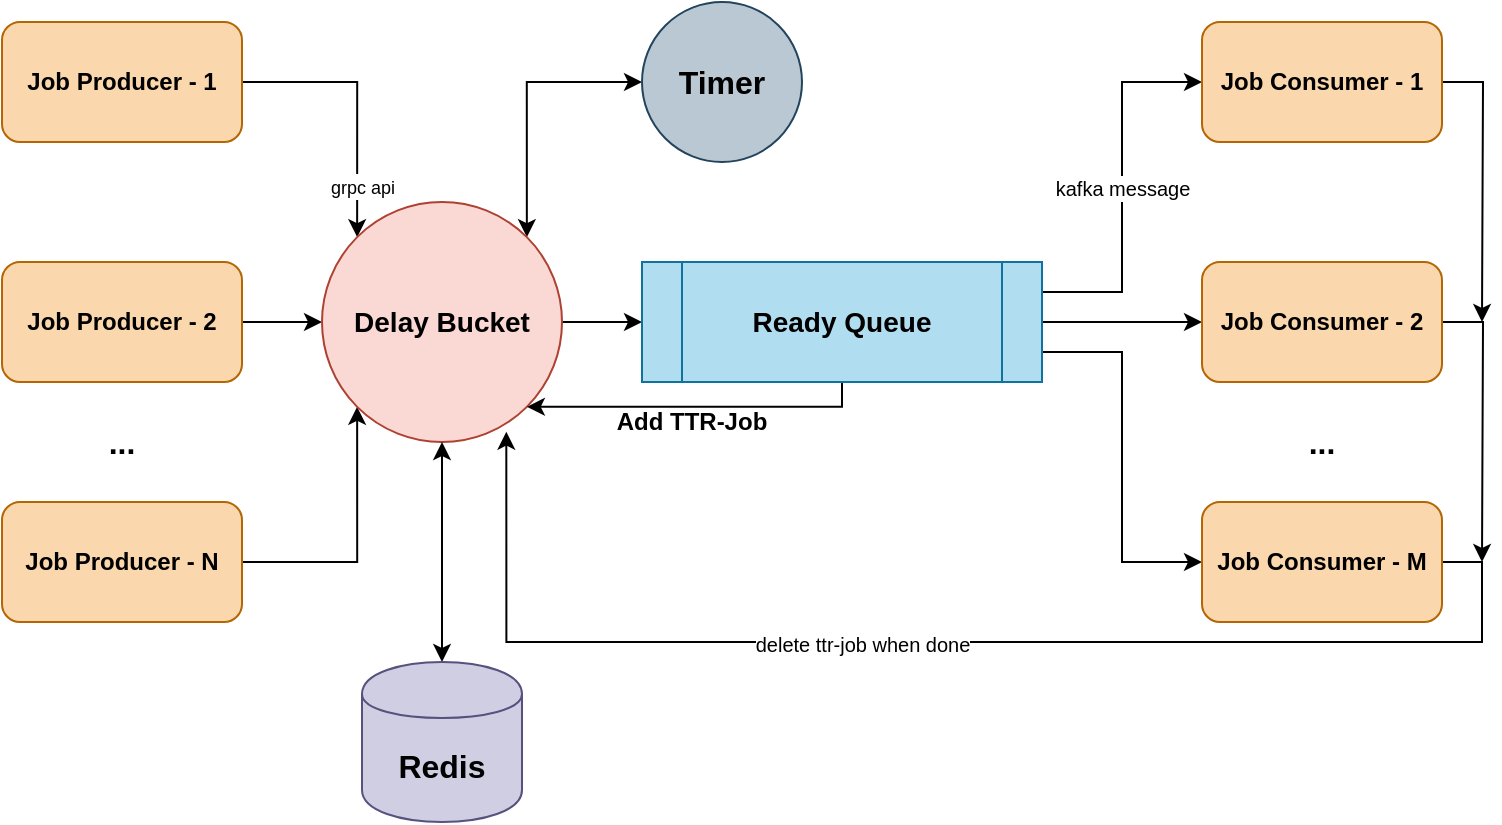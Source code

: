<mxfile version="13.0.3" type="device"><diagram id="h0XLHDd7yp8QdwvVZiS8" name="第 1 页"><mxGraphModel dx="1129" dy="688" grid="1" gridSize="10" guides="1" tooltips="1" connect="1" arrows="1" fold="1" page="1" pageScale="1" pageWidth="850" pageHeight="1100" math="0" shadow="0"><root><mxCell id="0"/><mxCell id="1" parent="0"/><mxCell id="OPzItB_99J5AGYM67SEJ-13" style="edgeStyle=orthogonalEdgeStyle;rounded=0;orthogonalLoop=1;jettySize=auto;html=1;exitX=0;exitY=0.5;exitDx=0;exitDy=0;entryX=1;entryY=0;entryDx=0;entryDy=0;endArrow=classic;endFill=1;startArrow=classic;startFill=1;" edge="1" parent="1" source="OPzItB_99J5AGYM67SEJ-1" target="OPzItB_99J5AGYM67SEJ-8"><mxGeometry relative="1" as="geometry"/></mxCell><mxCell id="OPzItB_99J5AGYM67SEJ-1" value="&lt;font style=&quot;font-size: 16px&quot;&gt;&lt;b&gt;Timer&lt;/b&gt;&lt;/font&gt;" style="ellipse;whiteSpace=wrap;html=1;aspect=fixed;fillColor=#bac8d3;strokeColor=#23445d;" vertex="1" parent="1"><mxGeometry x="360" y="150" width="80" height="80" as="geometry"/></mxCell><mxCell id="OPzItB_99J5AGYM67SEJ-9" style="edgeStyle=orthogonalEdgeStyle;rounded=0;orthogonalLoop=1;jettySize=auto;html=1;exitX=1;exitY=0.5;exitDx=0;exitDy=0;entryX=0;entryY=0;entryDx=0;entryDy=0;" edge="1" parent="1" source="OPzItB_99J5AGYM67SEJ-3" target="OPzItB_99J5AGYM67SEJ-8"><mxGeometry relative="1" as="geometry"/></mxCell><mxCell id="OPzItB_99J5AGYM67SEJ-30" value="&lt;font style=&quot;font-size: 9px&quot;&gt;grpc api&lt;/font&gt;" style="edgeLabel;html=1;align=center;verticalAlign=middle;resizable=0;points=[];" vertex="1" connectable="0" parent="OPzItB_99J5AGYM67SEJ-9"><mxGeometry x="0.612" y="2" relative="1" as="geometry"><mxPoint as="offset"/></mxGeometry></mxCell><mxCell id="OPzItB_99J5AGYM67SEJ-3" value="&lt;b&gt;Job Producer - 1&lt;/b&gt;" style="rounded=1;whiteSpace=wrap;html=1;fillColor=#fad7ac;strokeColor=#b46504;" vertex="1" parent="1"><mxGeometry x="40" y="160" width="120" height="60" as="geometry"/></mxCell><mxCell id="OPzItB_99J5AGYM67SEJ-10" style="edgeStyle=orthogonalEdgeStyle;rounded=0;orthogonalLoop=1;jettySize=auto;html=1;exitX=1;exitY=0.5;exitDx=0;exitDy=0;entryX=0;entryY=0.5;entryDx=0;entryDy=0;" edge="1" parent="1" source="OPzItB_99J5AGYM67SEJ-4" target="OPzItB_99J5AGYM67SEJ-8"><mxGeometry relative="1" as="geometry"/></mxCell><mxCell id="OPzItB_99J5AGYM67SEJ-4" value="&lt;b&gt;Job Producer - 2&lt;/b&gt;" style="rounded=1;whiteSpace=wrap;html=1;fillColor=#fad7ac;strokeColor=#b46504;" vertex="1" parent="1"><mxGeometry x="40" y="280" width="120" height="60" as="geometry"/></mxCell><mxCell id="OPzItB_99J5AGYM67SEJ-11" style="edgeStyle=orthogonalEdgeStyle;rounded=0;orthogonalLoop=1;jettySize=auto;html=1;exitX=1;exitY=0.5;exitDx=0;exitDy=0;entryX=0;entryY=1;entryDx=0;entryDy=0;" edge="1" parent="1" source="OPzItB_99J5AGYM67SEJ-5" target="OPzItB_99J5AGYM67SEJ-8"><mxGeometry relative="1" as="geometry"/></mxCell><mxCell id="OPzItB_99J5AGYM67SEJ-5" value="&lt;b&gt;Job Producer - N&lt;/b&gt;" style="rounded=1;whiteSpace=wrap;html=1;fillColor=#fad7ac;strokeColor=#b46504;" vertex="1" parent="1"><mxGeometry x="40" y="400" width="120" height="60" as="geometry"/></mxCell><mxCell id="OPzItB_99J5AGYM67SEJ-6" value="&lt;font style=&quot;font-size: 16px&quot;&gt;&lt;b&gt;...&lt;/b&gt;&lt;/font&gt;" style="text;html=1;strokeColor=none;fillColor=none;align=center;verticalAlign=middle;whiteSpace=wrap;rounded=0;" vertex="1" parent="1"><mxGeometry x="80" y="360" width="40" height="20" as="geometry"/></mxCell><mxCell id="OPzItB_99J5AGYM67SEJ-17" style="edgeStyle=orthogonalEdgeStyle;rounded=0;orthogonalLoop=1;jettySize=auto;html=1;exitX=1;exitY=0.5;exitDx=0;exitDy=0;entryX=0;entryY=0.5;entryDx=0;entryDy=0;startArrow=none;startFill=0;endArrow=classic;endFill=1;" edge="1" parent="1" source="OPzItB_99J5AGYM67SEJ-8" target="OPzItB_99J5AGYM67SEJ-16"><mxGeometry relative="1" as="geometry"/></mxCell><mxCell id="OPzItB_99J5AGYM67SEJ-8" value="&lt;font size=&quot;1&quot;&gt;&lt;b style=&quot;font-size: 14px&quot;&gt;Delay Bucket&lt;/b&gt;&lt;/font&gt;" style="ellipse;whiteSpace=wrap;html=1;aspect=fixed;fillColor=#fad9d5;strokeColor=#ae4132;" vertex="1" parent="1"><mxGeometry x="200" y="250" width="120" height="120" as="geometry"/></mxCell><mxCell id="OPzItB_99J5AGYM67SEJ-15" style="edgeStyle=orthogonalEdgeStyle;rounded=0;orthogonalLoop=1;jettySize=auto;html=1;exitX=0.5;exitY=0;exitDx=0;exitDy=0;entryX=0.5;entryY=1;entryDx=0;entryDy=0;startArrow=classic;startFill=1;endArrow=classic;endFill=1;" edge="1" parent="1" source="OPzItB_99J5AGYM67SEJ-14" target="OPzItB_99J5AGYM67SEJ-8"><mxGeometry relative="1" as="geometry"/></mxCell><mxCell id="OPzItB_99J5AGYM67SEJ-14" value="&lt;font style=&quot;font-size: 16px&quot;&gt;&lt;b&gt;Redis&lt;/b&gt;&lt;/font&gt;" style="shape=cylinder;whiteSpace=wrap;html=1;boundedLbl=1;backgroundOutline=1;fillColor=#d0cee2;strokeColor=#56517e;" vertex="1" parent="1"><mxGeometry x="220" y="480" width="80" height="80" as="geometry"/></mxCell><mxCell id="OPzItB_99J5AGYM67SEJ-18" style="edgeStyle=orthogonalEdgeStyle;rounded=0;orthogonalLoop=1;jettySize=auto;html=1;exitX=0.5;exitY=1;exitDx=0;exitDy=0;entryX=1;entryY=1;entryDx=0;entryDy=0;startArrow=none;startFill=0;endArrow=classic;endFill=1;" edge="1" parent="1" source="OPzItB_99J5AGYM67SEJ-16" target="OPzItB_99J5AGYM67SEJ-8"><mxGeometry relative="1" as="geometry"><Array as="points"><mxPoint x="460" y="352"/></Array></mxGeometry></mxCell><mxCell id="OPzItB_99J5AGYM67SEJ-25" style="edgeStyle=orthogonalEdgeStyle;rounded=0;orthogonalLoop=1;jettySize=auto;html=1;exitX=1;exitY=0.5;exitDx=0;exitDy=0;entryX=0;entryY=0.5;entryDx=0;entryDy=0;startArrow=none;startFill=0;endArrow=classic;endFill=1;" edge="1" parent="1" source="OPzItB_99J5AGYM67SEJ-16" target="OPzItB_99J5AGYM67SEJ-22"><mxGeometry relative="1" as="geometry"/></mxCell><mxCell id="OPzItB_99J5AGYM67SEJ-26" value="&lt;font style=&quot;font-size: 10px&quot;&gt;kafka message&lt;/font&gt;" style="edgeStyle=orthogonalEdgeStyle;rounded=0;orthogonalLoop=1;jettySize=auto;html=1;exitX=1;exitY=0.25;exitDx=0;exitDy=0;entryX=0;entryY=0.5;entryDx=0;entryDy=0;startArrow=none;startFill=0;endArrow=classic;endFill=1;" edge="1" parent="1" source="OPzItB_99J5AGYM67SEJ-16" target="OPzItB_99J5AGYM67SEJ-21"><mxGeometry relative="1" as="geometry"><Array as="points"><mxPoint x="600" y="295"/><mxPoint x="600" y="190"/></Array></mxGeometry></mxCell><mxCell id="OPzItB_99J5AGYM67SEJ-27" style="edgeStyle=orthogonalEdgeStyle;rounded=0;orthogonalLoop=1;jettySize=auto;html=1;exitX=1;exitY=0.75;exitDx=0;exitDy=0;entryX=0;entryY=0.5;entryDx=0;entryDy=0;startArrow=none;startFill=0;endArrow=classic;endFill=1;" edge="1" parent="1" source="OPzItB_99J5AGYM67SEJ-16" target="OPzItB_99J5AGYM67SEJ-23"><mxGeometry relative="1" as="geometry"/></mxCell><mxCell id="OPzItB_99J5AGYM67SEJ-16" value="&lt;font style=&quot;font-size: 14px&quot;&gt;&lt;b&gt;Ready Queue&lt;/b&gt;&lt;/font&gt;" style="shape=process;whiteSpace=wrap;html=1;backgroundOutline=1;fillColor=#b1ddf0;strokeColor=#10739e;" vertex="1" parent="1"><mxGeometry x="360" y="280" width="200" height="60" as="geometry"/></mxCell><mxCell id="OPzItB_99J5AGYM67SEJ-19" value="&lt;b&gt;Add TTR-Job&lt;/b&gt;" style="text;html=1;strokeColor=none;fillColor=none;align=center;verticalAlign=middle;whiteSpace=wrap;rounded=0;" vertex="1" parent="1"><mxGeometry x="345" y="350" width="80" height="20" as="geometry"/></mxCell><mxCell id="OPzItB_99J5AGYM67SEJ-34" style="edgeStyle=orthogonalEdgeStyle;rounded=0;orthogonalLoop=1;jettySize=auto;html=1;exitX=1;exitY=0.5;exitDx=0;exitDy=0;startArrow=none;startFill=0;endArrow=classic;endFill=1;" edge="1" parent="1" source="OPzItB_99J5AGYM67SEJ-21"><mxGeometry relative="1" as="geometry"><mxPoint x="780.0" y="310" as="targetPoint"/></mxGeometry></mxCell><mxCell id="OPzItB_99J5AGYM67SEJ-21" value="&lt;b&gt;Job Consumer - 1&lt;/b&gt;" style="rounded=1;whiteSpace=wrap;html=1;fillColor=#fad7ac;strokeColor=#b46504;" vertex="1" parent="1"><mxGeometry x="640" y="160" width="120" height="60" as="geometry"/></mxCell><mxCell id="OPzItB_99J5AGYM67SEJ-32" style="edgeStyle=orthogonalEdgeStyle;rounded=0;orthogonalLoop=1;jettySize=auto;html=1;exitX=1;exitY=0.5;exitDx=0;exitDy=0;startArrow=none;startFill=0;endArrow=classic;endFill=1;" edge="1" parent="1" source="OPzItB_99J5AGYM67SEJ-22"><mxGeometry relative="1" as="geometry"><mxPoint x="780.0" y="430" as="targetPoint"/></mxGeometry></mxCell><mxCell id="OPzItB_99J5AGYM67SEJ-22" value="&lt;b&gt;Job Consumer - 2&lt;/b&gt;" style="rounded=1;whiteSpace=wrap;html=1;fillColor=#fad7ac;strokeColor=#b46504;" vertex="1" parent="1"><mxGeometry x="640" y="280" width="120" height="60" as="geometry"/></mxCell><mxCell id="OPzItB_99J5AGYM67SEJ-31" style="edgeStyle=orthogonalEdgeStyle;rounded=0;orthogonalLoop=1;jettySize=auto;html=1;exitX=1;exitY=0.5;exitDx=0;exitDy=0;entryX=0.768;entryY=0.957;entryDx=0;entryDy=0;entryPerimeter=0;startArrow=none;startFill=0;endArrow=classic;endFill=1;" edge="1" parent="1" source="OPzItB_99J5AGYM67SEJ-23" target="OPzItB_99J5AGYM67SEJ-8"><mxGeometry relative="1" as="geometry"><Array as="points"><mxPoint x="780" y="430"/><mxPoint x="780" y="470"/><mxPoint x="292" y="470"/></Array></mxGeometry></mxCell><mxCell id="OPzItB_99J5AGYM67SEJ-35" value="&lt;font style=&quot;font-size: 10px&quot;&gt;delete ttr-job when done&lt;/font&gt;" style="edgeLabel;html=1;align=center;verticalAlign=middle;resizable=0;points=[];" vertex="1" connectable="0" parent="OPzItB_99J5AGYM67SEJ-31"><mxGeometry x="0.268" y="1" relative="1" as="geometry"><mxPoint x="43.79" as="offset"/></mxGeometry></mxCell><mxCell id="OPzItB_99J5AGYM67SEJ-23" value="&lt;b&gt;Job Consumer - M&lt;/b&gt;" style="rounded=1;whiteSpace=wrap;html=1;fillColor=#fad7ac;strokeColor=#b46504;" vertex="1" parent="1"><mxGeometry x="640" y="400" width="120" height="60" as="geometry"/></mxCell><mxCell id="OPzItB_99J5AGYM67SEJ-24" value="&lt;font style=&quot;font-size: 16px&quot;&gt;&lt;b&gt;...&lt;/b&gt;&lt;/font&gt;" style="text;html=1;strokeColor=none;fillColor=none;align=center;verticalAlign=middle;whiteSpace=wrap;rounded=0;" vertex="1" parent="1"><mxGeometry x="680" y="360" width="40" height="20" as="geometry"/></mxCell></root></mxGraphModel></diagram></mxfile>